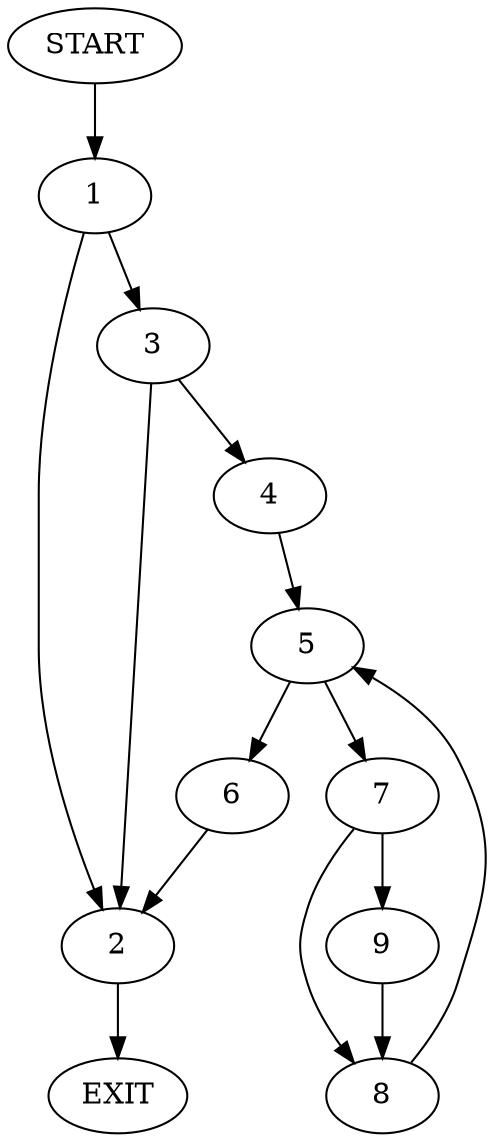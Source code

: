 digraph {
0 [label="START"]
10 [label="EXIT"]
0 -> 1
1 -> 2
1 -> 3
3 -> 2
3 -> 4
2 -> 10
4 -> 5
5 -> 6
5 -> 7
6 -> 2
7 -> 8
7 -> 9
9 -> 8
8 -> 5
}
